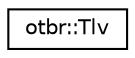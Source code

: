 digraph "Graphical Class Hierarchy"
{
  edge [fontname="Helvetica",fontsize="10",labelfontname="Helvetica",labelfontsize="10"];
  node [fontname="Helvetica",fontsize="10",shape=record];
  rankdir="LR";
  Node0 [label="otbr::Tlv",height=0.2,width=0.4,color="black", fillcolor="white", style="filled",URL="$d0/d02/classotbr_1_1Tlv.html",tooltip="This class implements TMF Tlv functionality. "];
}
